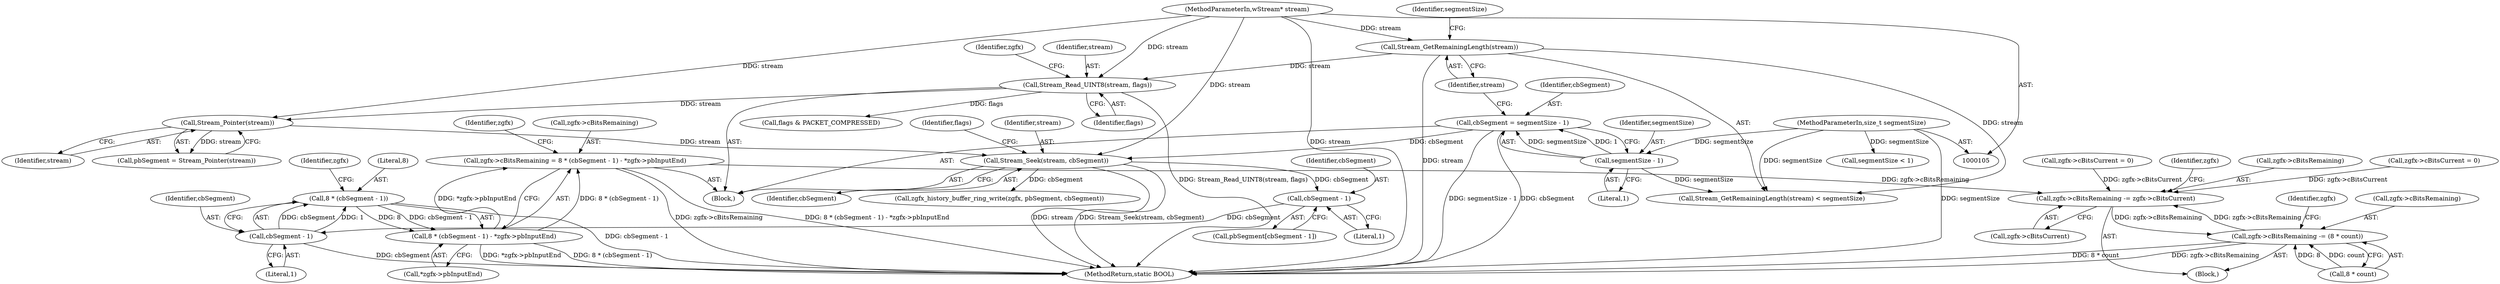 digraph "1_FreeRDP_17c363a5162fd4dc77b1df54e48d7bd9bf6b3be7_0@API" {
"1000192" [label="(Call,zgfx->cBitsRemaining = 8 * (cbSegment - 1) - *zgfx->pbInputEnd)"];
"1000196" [label="(Call,8 * (cbSegment - 1) - *zgfx->pbInputEnd)"];
"1000197" [label="(Call,8 * (cbSegment - 1))"];
"1000199" [label="(Call,cbSegment - 1)"];
"1000189" [label="(Call,cbSegment - 1)"];
"1000151" [label="(Call,Stream_Seek(stream, cbSegment))"];
"1000149" [label="(Call,Stream_Pointer(stream))"];
"1000139" [label="(Call,Stream_Read_UINT8(stream, flags))"];
"1000131" [label="(Call,Stream_GetRemainingLength(stream))"];
"1000107" [label="(MethodParameterIn,wStream* stream)"];
"1000123" [label="(Call,cbSegment = segmentSize - 1)"];
"1000125" [label="(Call,segmentSize - 1)"];
"1000108" [label="(MethodParameterIn,size_t segmentSize)"];
"1000445" [label="(Call,zgfx->cBitsRemaining -= zgfx->cBitsCurrent)"];
"1000486" [label="(Call,zgfx->cBitsRemaining -= (8 * count))"];
"1000204" [label="(Identifier,zgfx)"];
"1000133" [label="(Identifier,segmentSize)"];
"1000190" [label="(Identifier,cbSegment)"];
"1000124" [label="(Identifier,cbSegment)"];
"1000452" [label="(Call,zgfx->cBitsCurrent = 0)"];
"1000192" [label="(Call,zgfx->cBitsRemaining = 8 * (cbSegment - 1) - *zgfx->pbInputEnd)"];
"1000156" [label="(Call,flags & PACKET_COMPRESSED)"];
"1000150" [label="(Identifier,stream)"];
"1000141" [label="(Identifier,flags)"];
"1000436" [label="(Block,)"];
"1000454" [label="(Identifier,zgfx)"];
"1000200" [label="(Identifier,cbSegment)"];
"1000134" [label="(Call,segmentSize < 1)"];
"1000123" [label="(Call,cbSegment = segmentSize - 1)"];
"1000152" [label="(Identifier,stream)"];
"1000125" [label="(Call,segmentSize - 1)"];
"1000198" [label="(Literal,8)"];
"1000191" [label="(Literal,1)"];
"1000140" [label="(Identifier,stream)"];
"1000187" [label="(Call,pbSegment[cbSegment - 1])"];
"1000157" [label="(Identifier,flags)"];
"1000127" [label="(Literal,1)"];
"1000197" [label="(Call,8 * (cbSegment - 1))"];
"1000126" [label="(Identifier,segmentSize)"];
"1000144" [label="(Identifier,zgfx)"];
"1000130" [label="(Call,Stream_GetRemainingLength(stream) < segmentSize)"];
"1000108" [label="(MethodParameterIn,size_t segmentSize)"];
"1000201" [label="(Literal,1)"];
"1000501" [label="(MethodReturn,static BOOL)"];
"1000199" [label="(Call,cbSegment - 1)"];
"1000189" [label="(Call,cbSegment - 1)"];
"1000487" [label="(Call,zgfx->cBitsRemaining)"];
"1000107" [label="(MethodParameterIn,wStream* stream)"];
"1000139" [label="(Call,Stream_Read_UINT8(stream, flags))"];
"1000446" [label="(Call,zgfx->cBitsRemaining)"];
"1000490" [label="(Call,8 * count)"];
"1000206" [label="(Call,zgfx->cBitsCurrent = 0)"];
"1000196" [label="(Call,8 * (cbSegment - 1) - *zgfx->pbInputEnd)"];
"1000149" [label="(Call,Stream_Pointer(stream))"];
"1000153" [label="(Identifier,cbSegment)"];
"1000109" [label="(Block,)"];
"1000132" [label="(Identifier,stream)"];
"1000445" [label="(Call,zgfx->cBitsRemaining -= zgfx->cBitsCurrent)"];
"1000495" [label="(Identifier,zgfx)"];
"1000208" [label="(Identifier,zgfx)"];
"1000160" [label="(Call,zgfx_history_buffer_ring_write(zgfx, pbSegment, cbSegment))"];
"1000147" [label="(Call,pbSegment = Stream_Pointer(stream))"];
"1000486" [label="(Call,zgfx->cBitsRemaining -= (8 * count))"];
"1000193" [label="(Call,zgfx->cBitsRemaining)"];
"1000202" [label="(Call,*zgfx->pbInputEnd)"];
"1000131" [label="(Call,Stream_GetRemainingLength(stream))"];
"1000449" [label="(Call,zgfx->cBitsCurrent)"];
"1000151" [label="(Call,Stream_Seek(stream, cbSegment))"];
"1000192" -> "1000109"  [label="AST: "];
"1000192" -> "1000196"  [label="CFG: "];
"1000193" -> "1000192"  [label="AST: "];
"1000196" -> "1000192"  [label="AST: "];
"1000208" -> "1000192"  [label="CFG: "];
"1000192" -> "1000501"  [label="DDG: zgfx->cBitsRemaining"];
"1000192" -> "1000501"  [label="DDG: 8 * (cbSegment - 1) - *zgfx->pbInputEnd"];
"1000196" -> "1000192"  [label="DDG: 8 * (cbSegment - 1)"];
"1000196" -> "1000192"  [label="DDG: *zgfx->pbInputEnd"];
"1000192" -> "1000445"  [label="DDG: zgfx->cBitsRemaining"];
"1000196" -> "1000202"  [label="CFG: "];
"1000197" -> "1000196"  [label="AST: "];
"1000202" -> "1000196"  [label="AST: "];
"1000196" -> "1000501"  [label="DDG: 8 * (cbSegment - 1)"];
"1000196" -> "1000501"  [label="DDG: *zgfx->pbInputEnd"];
"1000197" -> "1000196"  [label="DDG: 8"];
"1000197" -> "1000196"  [label="DDG: cbSegment - 1"];
"1000197" -> "1000199"  [label="CFG: "];
"1000198" -> "1000197"  [label="AST: "];
"1000199" -> "1000197"  [label="AST: "];
"1000204" -> "1000197"  [label="CFG: "];
"1000197" -> "1000501"  [label="DDG: cbSegment - 1"];
"1000199" -> "1000197"  [label="DDG: cbSegment"];
"1000199" -> "1000197"  [label="DDG: 1"];
"1000199" -> "1000201"  [label="CFG: "];
"1000200" -> "1000199"  [label="AST: "];
"1000201" -> "1000199"  [label="AST: "];
"1000199" -> "1000501"  [label="DDG: cbSegment"];
"1000189" -> "1000199"  [label="DDG: cbSegment"];
"1000189" -> "1000187"  [label="AST: "];
"1000189" -> "1000191"  [label="CFG: "];
"1000190" -> "1000189"  [label="AST: "];
"1000191" -> "1000189"  [label="AST: "];
"1000187" -> "1000189"  [label="CFG: "];
"1000151" -> "1000189"  [label="DDG: cbSegment"];
"1000151" -> "1000109"  [label="AST: "];
"1000151" -> "1000153"  [label="CFG: "];
"1000152" -> "1000151"  [label="AST: "];
"1000153" -> "1000151"  [label="AST: "];
"1000157" -> "1000151"  [label="CFG: "];
"1000151" -> "1000501"  [label="DDG: Stream_Seek(stream, cbSegment)"];
"1000151" -> "1000501"  [label="DDG: stream"];
"1000149" -> "1000151"  [label="DDG: stream"];
"1000107" -> "1000151"  [label="DDG: stream"];
"1000123" -> "1000151"  [label="DDG: cbSegment"];
"1000151" -> "1000160"  [label="DDG: cbSegment"];
"1000149" -> "1000147"  [label="AST: "];
"1000149" -> "1000150"  [label="CFG: "];
"1000150" -> "1000149"  [label="AST: "];
"1000147" -> "1000149"  [label="CFG: "];
"1000149" -> "1000147"  [label="DDG: stream"];
"1000139" -> "1000149"  [label="DDG: stream"];
"1000107" -> "1000149"  [label="DDG: stream"];
"1000139" -> "1000109"  [label="AST: "];
"1000139" -> "1000141"  [label="CFG: "];
"1000140" -> "1000139"  [label="AST: "];
"1000141" -> "1000139"  [label="AST: "];
"1000144" -> "1000139"  [label="CFG: "];
"1000139" -> "1000501"  [label="DDG: Stream_Read_UINT8(stream, flags)"];
"1000131" -> "1000139"  [label="DDG: stream"];
"1000107" -> "1000139"  [label="DDG: stream"];
"1000139" -> "1000156"  [label="DDG: flags"];
"1000131" -> "1000130"  [label="AST: "];
"1000131" -> "1000132"  [label="CFG: "];
"1000132" -> "1000131"  [label="AST: "];
"1000133" -> "1000131"  [label="CFG: "];
"1000131" -> "1000501"  [label="DDG: stream"];
"1000131" -> "1000130"  [label="DDG: stream"];
"1000107" -> "1000131"  [label="DDG: stream"];
"1000107" -> "1000105"  [label="AST: "];
"1000107" -> "1000501"  [label="DDG: stream"];
"1000123" -> "1000109"  [label="AST: "];
"1000123" -> "1000125"  [label="CFG: "];
"1000124" -> "1000123"  [label="AST: "];
"1000125" -> "1000123"  [label="AST: "];
"1000132" -> "1000123"  [label="CFG: "];
"1000123" -> "1000501"  [label="DDG: segmentSize - 1"];
"1000123" -> "1000501"  [label="DDG: cbSegment"];
"1000125" -> "1000123"  [label="DDG: segmentSize"];
"1000125" -> "1000123"  [label="DDG: 1"];
"1000125" -> "1000127"  [label="CFG: "];
"1000126" -> "1000125"  [label="AST: "];
"1000127" -> "1000125"  [label="AST: "];
"1000108" -> "1000125"  [label="DDG: segmentSize"];
"1000125" -> "1000130"  [label="DDG: segmentSize"];
"1000108" -> "1000105"  [label="AST: "];
"1000108" -> "1000501"  [label="DDG: segmentSize"];
"1000108" -> "1000130"  [label="DDG: segmentSize"];
"1000108" -> "1000134"  [label="DDG: segmentSize"];
"1000445" -> "1000436"  [label="AST: "];
"1000445" -> "1000449"  [label="CFG: "];
"1000446" -> "1000445"  [label="AST: "];
"1000449" -> "1000445"  [label="AST: "];
"1000454" -> "1000445"  [label="CFG: "];
"1000206" -> "1000445"  [label="DDG: zgfx->cBitsCurrent"];
"1000452" -> "1000445"  [label="DDG: zgfx->cBitsCurrent"];
"1000486" -> "1000445"  [label="DDG: zgfx->cBitsRemaining"];
"1000445" -> "1000486"  [label="DDG: zgfx->cBitsRemaining"];
"1000486" -> "1000436"  [label="AST: "];
"1000486" -> "1000490"  [label="CFG: "];
"1000487" -> "1000486"  [label="AST: "];
"1000490" -> "1000486"  [label="AST: "];
"1000495" -> "1000486"  [label="CFG: "];
"1000486" -> "1000501"  [label="DDG: 8 * count"];
"1000486" -> "1000501"  [label="DDG: zgfx->cBitsRemaining"];
"1000490" -> "1000486"  [label="DDG: 8"];
"1000490" -> "1000486"  [label="DDG: count"];
}
